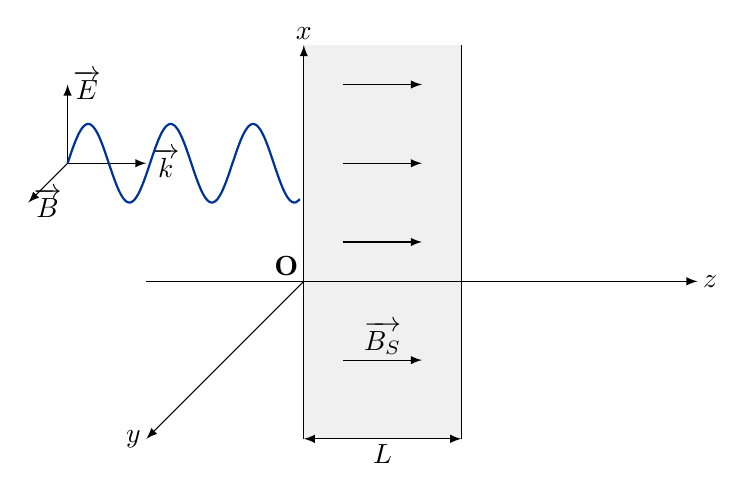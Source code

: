 %% document-wide tikz options and styles
\begin{tikzpicture}[  >=latex, % option for nice arrows
    inner sep=0pt,%
    outer sep=2pt,%
    wave/.style={thick,color=#1,smooth},
    mark coordinate/.style={inner sep=0pt,outer sep=0pt,minimum size=3pt,
      fill=black,circle}%
  ]
  \sf
  \definecolor{red}{RGB}{221,42,43}
  \definecolor{green}{RGB}{105,182,40}
  \definecolor{blue}{RGB}{0,51,153}
  \definecolor{orange}{RGB}{192,128,64}
  \definecolor{gray}{RGB}{107,108,110}

  \draw[fill=gray!10, gray!10] (0,-2) rectangle (2,3);

  \draw[->] (-2,0) -- (5,0) node[right] {$z$};
  \draw[->] (0,-2) -- (0,3) node[above] {$x$};
  \draw (2,-2) -- (2,3);
  \draw[->] (0,0) -- (-2,-2) node[left] {$y$};
  \draw[<->] (0,-2) -- (2,-2) node[midway,below] {$L$};

  \coordinate (O) at (0,0) node[above left] {$\mathbf{O}$};
  %% \coordinate[mark coordinate] (M) at (2.12,2.12);
  %% \draw (M) node[above] {$e^-$};
  %% \draw[<->] (O) -- (M) node[midway, above left] {$\overrightarrow{R}$};

  % Electric field vectors
  \begin{scope}[scale=0.5, xshift=-6cm, yshift=+3cm]
    \draw[->] (0,0) -- (0,2) node[right] {$\overrightarrow{E}$};
    \draw[->] (0,0) -- (2,0) node[right] {$\overrightarrow{k}$};
    \draw[->] (0,0) -- (-1,-1) node[right] {$\overrightarrow{B}$};
    \draw[wave=blue, variable=\x,samples at={0,0.1,...,6}]
    plot (\x,{sin(3*\x r)},0);
  \end{scope}

  \draw[->] (0.5,-1) -- (1.5,-1) node[midway, above] {$\overrightarrow{B_S}$};
  \draw[->] (0.5,0.5) -- (1.5,0.5);
  \draw[->] (0.5,1.5) -- (1.5,1.5);
  \draw[->] (0.5,2.5) -- (1.5,2.5);

\end{tikzpicture}
